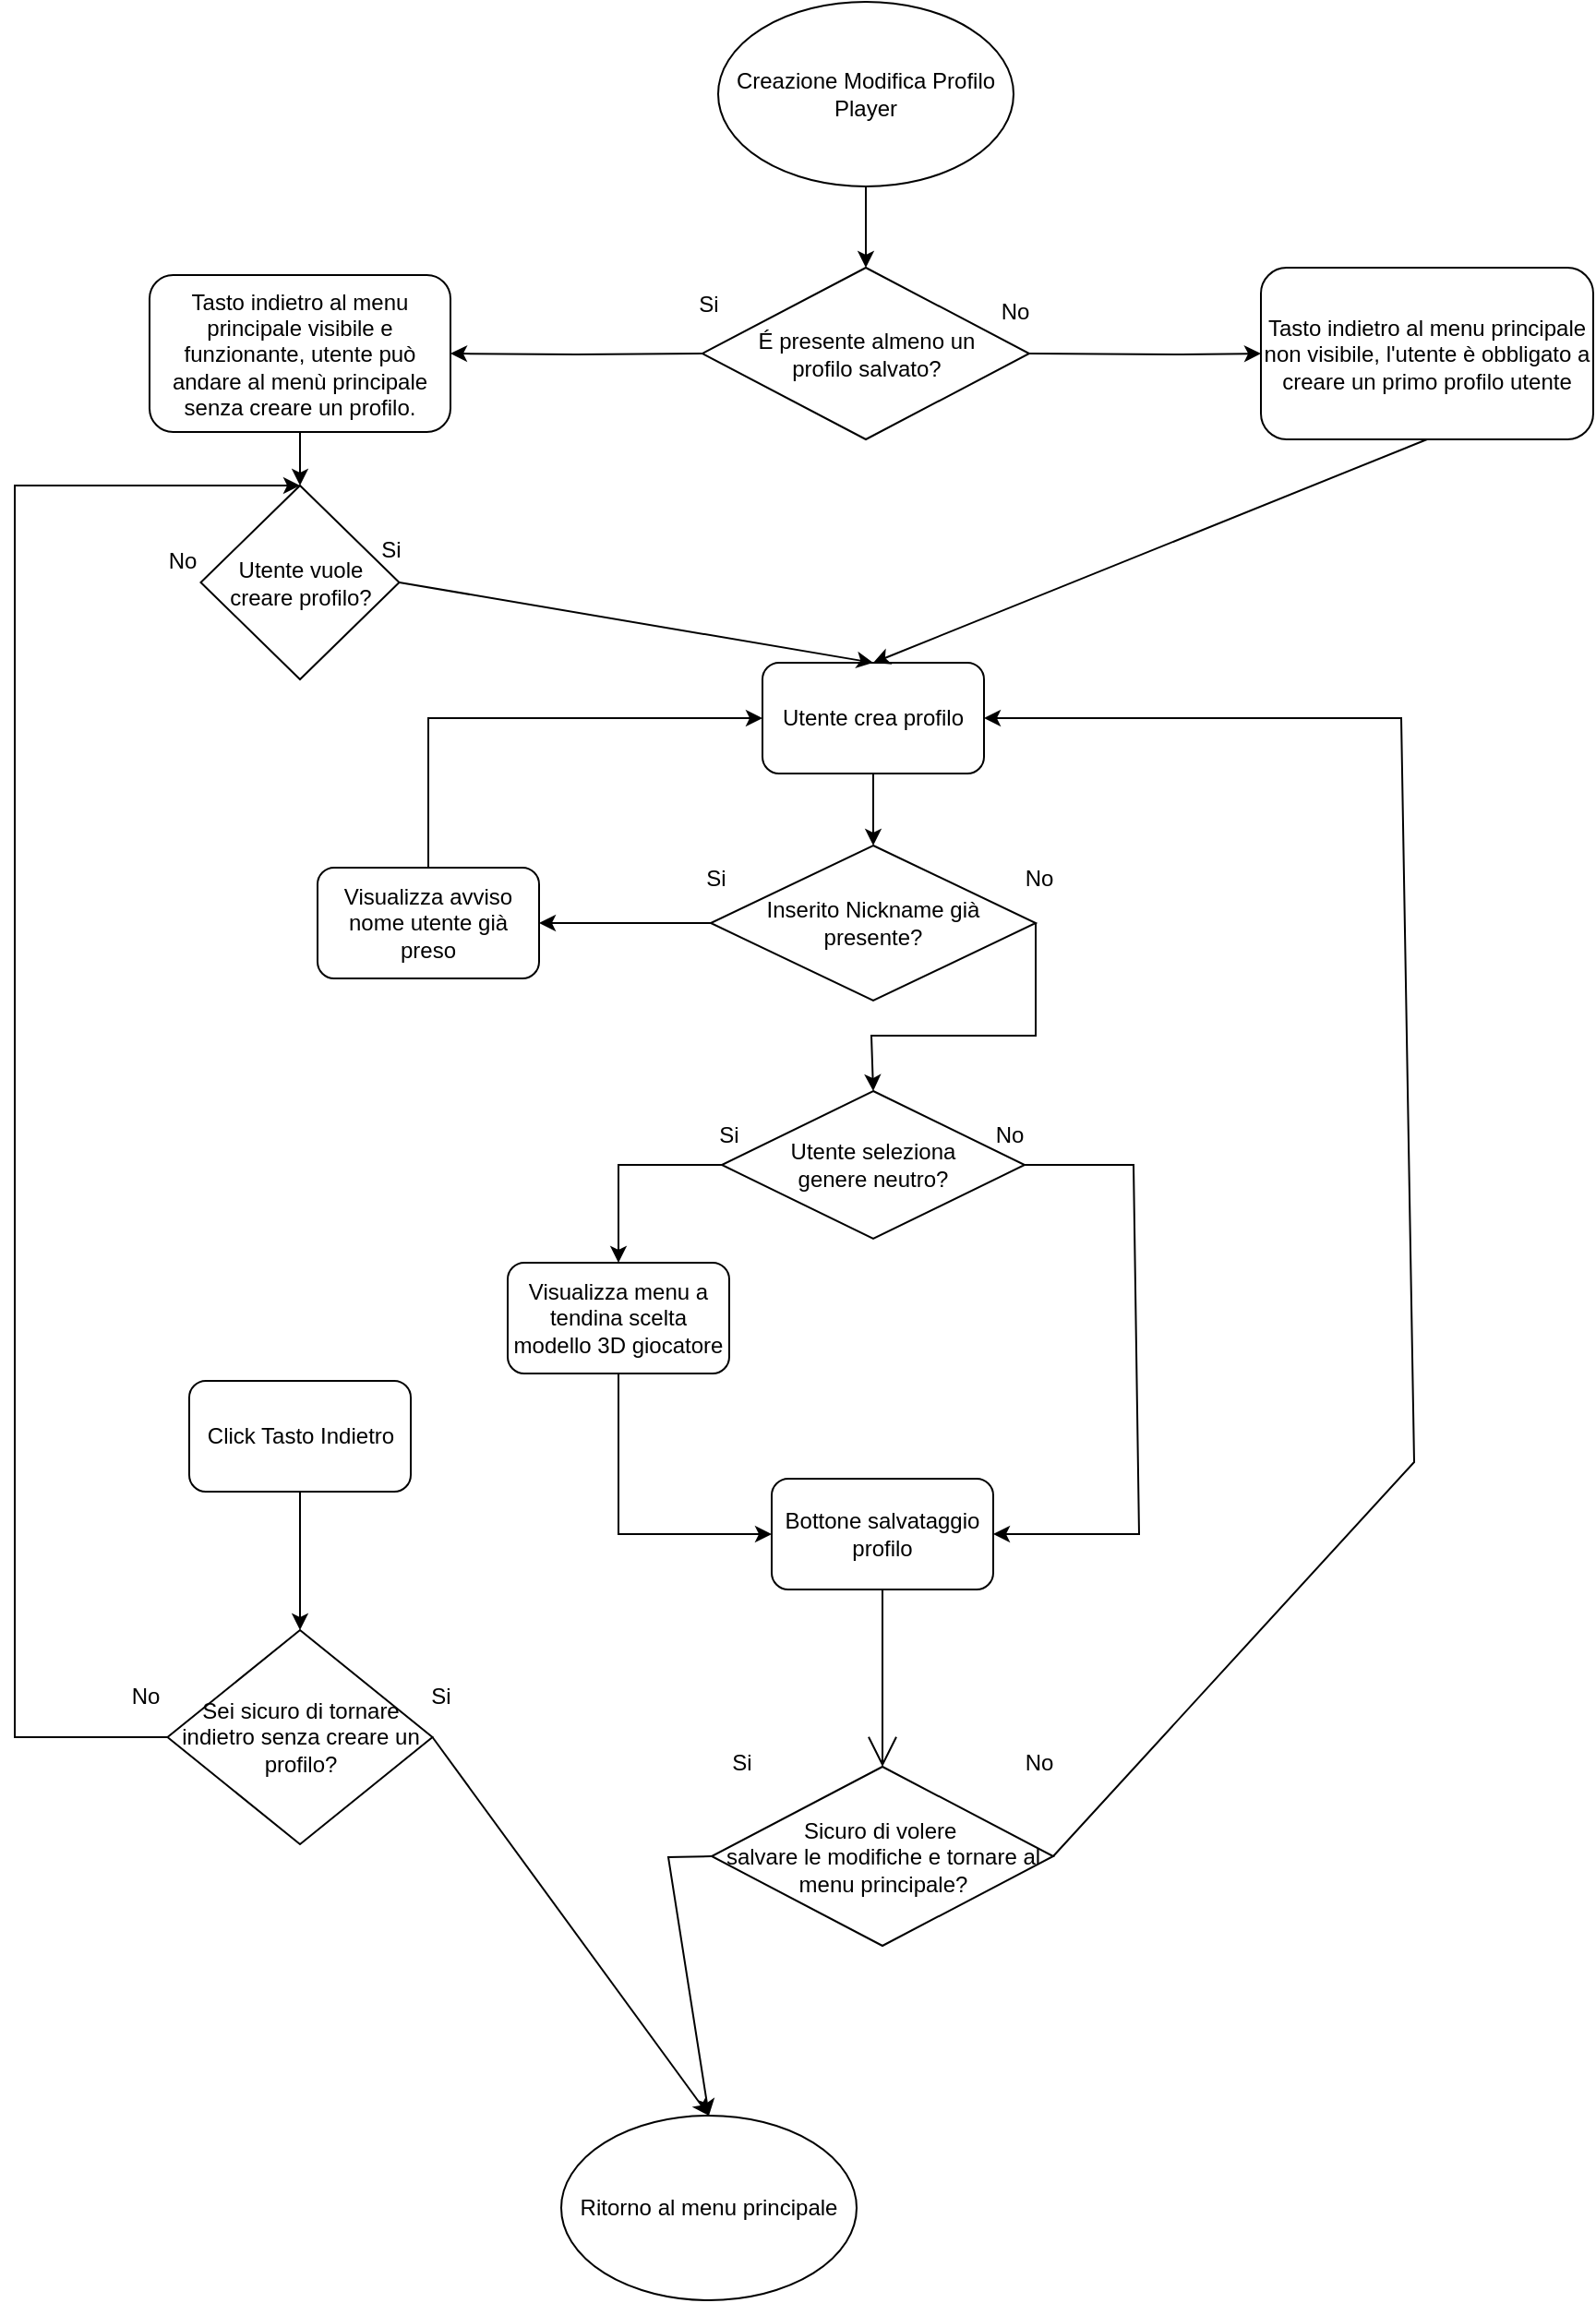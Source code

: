 <mxfile version="18.0.4" type="device"><diagram id="NWWPmYmxUIyY0qUSjtRS" name="Page-1"><mxGraphModel dx="1553" dy="970" grid="0" gridSize="10" guides="1" tooltips="1" connect="1" arrows="1" fold="1" page="0" pageScale="1" pageWidth="827" pageHeight="1169" math="0" shadow="0"><root><mxCell id="0"/><mxCell id="1" parent="0"/><mxCell id="93zQR50MocHav7xVQxxG-3" value="Creazione Modifica Profilo Player" style="ellipse;whiteSpace=wrap;html=1;hachureGap=4;" parent="1" vertex="1"><mxGeometry x="142" y="-12" width="160" height="100" as="geometry"/></mxCell><mxCell id="qMOc94WAQccJYfBzVjtq-20" value="Ritorno al menu principale" style="ellipse;whiteSpace=wrap;html=1;hachureGap=4;fontSize=12;" parent="1" vertex="1"><mxGeometry x="57" y="1133" width="160" height="100" as="geometry"/></mxCell><mxCell id="YV07YY_jK_AzBj4SFD1v-1" value="Utente crea profilo" style="rounded=1;whiteSpace=wrap;html=1;" parent="1" vertex="1"><mxGeometry x="166.0" y="346" width="120" height="60" as="geometry"/></mxCell><mxCell id="YV07YY_jK_AzBj4SFD1v-2" value="Bottone salvataggio profilo" style="rounded=1;whiteSpace=wrap;html=1;" parent="1" vertex="1"><mxGeometry x="171" y="788" width="120" height="60" as="geometry"/></mxCell><mxCell id="YV07YY_jK_AzBj4SFD1v-5" value="Utente seleziona &lt;br&gt;genere neutro?" style="rhombus;whiteSpace=wrap;html=1;" parent="1" vertex="1"><mxGeometry x="144" y="578" width="164" height="80" as="geometry"/></mxCell><mxCell id="YV07YY_jK_AzBj4SFD1v-7" value="Si" style="text;html=1;strokeColor=none;fillColor=none;align=center;verticalAlign=middle;whiteSpace=wrap;rounded=0;" parent="1" vertex="1"><mxGeometry x="118" y="587" width="60" height="30" as="geometry"/></mxCell><mxCell id="YV07YY_jK_AzBj4SFD1v-8" value="No" style="text;html=1;strokeColor=none;fillColor=none;align=center;verticalAlign=middle;whiteSpace=wrap;rounded=0;" parent="1" vertex="1"><mxGeometry x="270" y="587" width="60" height="30" as="geometry"/></mxCell><mxCell id="YV07YY_jK_AzBj4SFD1v-9" value="Visualizza menu a tendina scelta modello 3D giocatore" style="rounded=1;whiteSpace=wrap;html=1;" parent="1" vertex="1"><mxGeometry x="28" y="671" width="120" height="60" as="geometry"/></mxCell><mxCell id="YV07YY_jK_AzBj4SFD1v-10" value="" style="endArrow=classic;html=1;rounded=0;exitX=0;exitY=0.5;exitDx=0;exitDy=0;entryX=0.5;entryY=0;entryDx=0;entryDy=0;" parent="1" source="YV07YY_jK_AzBj4SFD1v-5" target="YV07YY_jK_AzBj4SFD1v-9" edge="1"><mxGeometry width="50" height="50" relative="1" as="geometry"><mxPoint x="141" y="741" as="sourcePoint"/><mxPoint x="191" y="691" as="targetPoint"/><Array as="points"><mxPoint x="88" y="618"/></Array></mxGeometry></mxCell><mxCell id="YV07YY_jK_AzBj4SFD1v-12" value="Sicuro di volere&amp;nbsp;&lt;br&gt;salvare le modifiche e tornare al menu principale?" style="rhombus;whiteSpace=wrap;html=1;" parent="1" vertex="1"><mxGeometry x="138.5" y="944" width="185" height="97" as="geometry"/></mxCell><mxCell id="YV07YY_jK_AzBj4SFD1v-13" value="No" style="text;html=1;strokeColor=none;fillColor=none;align=center;verticalAlign=middle;whiteSpace=wrap;rounded=0;" parent="1" vertex="1"><mxGeometry x="286" y="927" width="60" height="30" as="geometry"/></mxCell><mxCell id="YV07YY_jK_AzBj4SFD1v-14" value="Si" style="text;html=1;strokeColor=none;fillColor=none;align=center;verticalAlign=middle;whiteSpace=wrap;rounded=0;" parent="1" vertex="1"><mxGeometry x="125" y="927" width="60" height="30" as="geometry"/></mxCell><mxCell id="YV07YY_jK_AzBj4SFD1v-15" value="" style="endArrow=classic;html=1;rounded=0;exitX=1;exitY=0.5;exitDx=0;exitDy=0;entryX=1;entryY=0.5;entryDx=0;entryDy=0;" parent="1" source="YV07YY_jK_AzBj4SFD1v-5" target="YV07YY_jK_AzBj4SFD1v-2" edge="1"><mxGeometry width="50" height="50" relative="1" as="geometry"><mxPoint x="213" y="795" as="sourcePoint"/><mxPoint x="263" y="745" as="targetPoint"/><Array as="points"><mxPoint x="367" y="618"/><mxPoint x="370" y="818"/></Array></mxGeometry></mxCell><mxCell id="YV07YY_jK_AzBj4SFD1v-16" value="" style="endArrow=classic;html=1;rounded=0;exitX=0.5;exitY=1;exitDx=0;exitDy=0;entryX=0;entryY=0.5;entryDx=0;entryDy=0;" parent="1" source="YV07YY_jK_AzBj4SFD1v-9" target="YV07YY_jK_AzBj4SFD1v-2" edge="1"><mxGeometry width="50" height="50" relative="1" as="geometry"><mxPoint x="153" y="795" as="sourcePoint"/><mxPoint x="203" y="745" as="targetPoint"/><Array as="points"><mxPoint x="88" y="818"/></Array></mxGeometry></mxCell><mxCell id="YV07YY_jK_AzBj4SFD1v-18" value="" style="endArrow=classic;html=1;rounded=0;exitX=1;exitY=0.5;exitDx=0;exitDy=0;entryX=1;entryY=0.5;entryDx=0;entryDy=0;" parent="1" source="YV07YY_jK_AzBj4SFD1v-12" target="YV07YY_jK_AzBj4SFD1v-1" edge="1"><mxGeometry width="50" height="50" relative="1" as="geometry"><mxPoint x="318.0" y="922" as="sourcePoint"/><mxPoint x="263" y="723" as="targetPoint"/><Array as="points"><mxPoint x="519" y="779"/><mxPoint x="512" y="376"/></Array></mxGeometry></mxCell><mxCell id="l_M8SYtFrGOkP6H0xtvo-1" value="" style="edgeStyle=none;orthogonalLoop=1;jettySize=auto;html=1;rounded=0;endArrow=open;startSize=14;endSize=14;sourcePerimeterSpacing=8;targetPerimeterSpacing=8;curved=1;exitX=0.5;exitY=1;exitDx=0;exitDy=0;entryX=0.5;entryY=0;entryDx=0;entryDy=0;" parent="1" source="YV07YY_jK_AzBj4SFD1v-2" target="YV07YY_jK_AzBj4SFD1v-12" edge="1"><mxGeometry width="120" relative="1" as="geometry"><mxPoint x="344" y="847" as="sourcePoint"/><mxPoint x="232" y="882.0" as="targetPoint"/><Array as="points"/></mxGeometry></mxCell><mxCell id="oxGUHx4RKEq9e71K97Rk-2" value="Inserito Nickname già&lt;br&gt;presente?" style="rhombus;whiteSpace=wrap;html=1;" parent="1" vertex="1"><mxGeometry x="138" y="445" width="176" height="84" as="geometry"/></mxCell><mxCell id="oxGUHx4RKEq9e71K97Rk-4" value="Visualizza avviso nome utente già preso" style="rounded=1;whiteSpace=wrap;html=1;" parent="1" vertex="1"><mxGeometry x="-75" y="457" width="120" height="60" as="geometry"/></mxCell><mxCell id="oxGUHx4RKEq9e71K97Rk-5" value="" style="endArrow=classic;html=1;rounded=0;exitX=0;exitY=0.5;exitDx=0;exitDy=0;entryX=1;entryY=0.5;entryDx=0;entryDy=0;" parent="1" source="oxGUHx4RKEq9e71K97Rk-2" target="oxGUHx4RKEq9e71K97Rk-4" edge="1"><mxGeometry width="50" height="50" relative="1" as="geometry"><mxPoint x="195" y="423" as="sourcePoint"/><mxPoint x="245" y="373" as="targetPoint"/></mxGeometry></mxCell><mxCell id="oxGUHx4RKEq9e71K97Rk-6" value="" style="endArrow=classic;html=1;rounded=0;exitX=0.5;exitY=1;exitDx=0;exitDy=0;entryX=0.5;entryY=0;entryDx=0;entryDy=0;" parent="1" source="YV07YY_jK_AzBj4SFD1v-1" target="oxGUHx4RKEq9e71K97Rk-2" edge="1"><mxGeometry width="50" height="50" relative="1" as="geometry"><mxPoint x="195" y="423" as="sourcePoint"/><mxPoint x="245" y="373" as="targetPoint"/></mxGeometry></mxCell><mxCell id="oxGUHx4RKEq9e71K97Rk-7" value="Si" style="text;html=1;strokeColor=none;fillColor=none;align=center;verticalAlign=middle;whiteSpace=wrap;rounded=0;" parent="1" vertex="1"><mxGeometry x="111" y="448" width="60" height="30" as="geometry"/></mxCell><mxCell id="oxGUHx4RKEq9e71K97Rk-8" value="No" style="text;html=1;strokeColor=none;fillColor=none;align=center;verticalAlign=middle;whiteSpace=wrap;rounded=0;" parent="1" vertex="1"><mxGeometry x="286" y="448" width="60" height="30" as="geometry"/></mxCell><mxCell id="oxGUHx4RKEq9e71K97Rk-9" value="" style="endArrow=classic;html=1;rounded=0;exitX=1;exitY=0.5;exitDx=0;exitDy=0;entryX=0.5;entryY=0;entryDx=0;entryDy=0;" parent="1" source="oxGUHx4RKEq9e71K97Rk-2" target="YV07YY_jK_AzBj4SFD1v-5" edge="1"><mxGeometry width="50" height="50" relative="1" as="geometry"><mxPoint x="195" y="423" as="sourcePoint"/><mxPoint x="245" y="373" as="targetPoint"/><Array as="points"><mxPoint x="314" y="548"/><mxPoint x="225" y="548"/></Array></mxGeometry></mxCell><mxCell id="oxGUHx4RKEq9e71K97Rk-10" value="" style="endArrow=classic;html=1;rounded=0;exitX=0.5;exitY=0;exitDx=0;exitDy=0;entryX=0;entryY=0.5;entryDx=0;entryDy=0;" parent="1" source="oxGUHx4RKEq9e71K97Rk-4" target="YV07YY_jK_AzBj4SFD1v-1" edge="1"><mxGeometry width="50" height="50" relative="1" as="geometry"><mxPoint x="195" y="423" as="sourcePoint"/><mxPoint x="245" y="373" as="targetPoint"/><Array as="points"><mxPoint x="-15" y="376"/></Array></mxGeometry></mxCell><mxCell id="HsRZVlfWLJCnGQygnldp-2" value="É presente almeno un &lt;br&gt;profilo salvato?" style="rhombus;whiteSpace=wrap;html=1;" vertex="1" parent="1"><mxGeometry x="133.5" y="132" width="177" height="93" as="geometry"/></mxCell><mxCell id="HsRZVlfWLJCnGQygnldp-3" value="Si" style="text;html=1;strokeColor=none;fillColor=none;align=center;verticalAlign=middle;whiteSpace=wrap;rounded=0;" vertex="1" parent="1"><mxGeometry x="107" y="137" width="60" height="30" as="geometry"/></mxCell><mxCell id="HsRZVlfWLJCnGQygnldp-4" value="No" style="text;html=1;strokeColor=none;fillColor=none;align=center;verticalAlign=middle;whiteSpace=wrap;rounded=0;" vertex="1" parent="1"><mxGeometry x="273" y="141" width="60" height="30" as="geometry"/></mxCell><mxCell id="HsRZVlfWLJCnGQygnldp-5" value="Tasto indietro al menu principale visibile e funzionante, utente può andare al menù principale senza creare un profilo." style="rounded=1;whiteSpace=wrap;html=1;" vertex="1" parent="1"><mxGeometry x="-166" y="136" width="163" height="85" as="geometry"/></mxCell><mxCell id="HsRZVlfWLJCnGQygnldp-6" value="Tasto indietro al menu principale non visibile, l'utente è obbligato a creare un primo profilo utente" style="rounded=1;whiteSpace=wrap;html=1;" vertex="1" parent="1"><mxGeometry x="436" y="132" width="180" height="93" as="geometry"/></mxCell><mxCell id="HsRZVlfWLJCnGQygnldp-7" value="" style="endArrow=classic;html=1;rounded=0;exitX=0;exitY=0.5;exitDx=0;exitDy=0;entryX=1;entryY=0.5;entryDx=0;entryDy=0;" edge="1" parent="1" source="HsRZVlfWLJCnGQygnldp-2" target="HsRZVlfWLJCnGQygnldp-5"><mxGeometry width="50" height="50" relative="1" as="geometry"><mxPoint x="169" y="348" as="sourcePoint"/><mxPoint x="219" y="298" as="targetPoint"/><Array as="points"><mxPoint x="65" y="179"/></Array></mxGeometry></mxCell><mxCell id="HsRZVlfWLJCnGQygnldp-8" value="" style="endArrow=classic;html=1;rounded=0;exitX=1;exitY=0.5;exitDx=0;exitDy=0;entryX=0;entryY=0.5;entryDx=0;entryDy=0;" edge="1" parent="1" source="HsRZVlfWLJCnGQygnldp-2" target="HsRZVlfWLJCnGQygnldp-6"><mxGeometry width="50" height="50" relative="1" as="geometry"><mxPoint x="169" y="348" as="sourcePoint"/><mxPoint x="219" y="298" as="targetPoint"/><Array as="points"><mxPoint x="393" y="179"/></Array></mxGeometry></mxCell><mxCell id="HsRZVlfWLJCnGQygnldp-10" value="" style="endArrow=classic;html=1;rounded=0;exitX=0.5;exitY=1;exitDx=0;exitDy=0;entryX=0.5;entryY=0;entryDx=0;entryDy=0;" edge="1" parent="1" source="HsRZVlfWLJCnGQygnldp-6" target="YV07YY_jK_AzBj4SFD1v-1"><mxGeometry width="50" height="50" relative="1" as="geometry"><mxPoint x="169" y="348" as="sourcePoint"/><mxPoint x="219" y="298" as="targetPoint"/></mxGeometry></mxCell><mxCell id="HsRZVlfWLJCnGQygnldp-13" value="" style="endArrow=classic;html=1;rounded=0;exitX=0;exitY=0.5;exitDx=0;exitDy=0;entryX=0.5;entryY=0;entryDx=0;entryDy=0;" edge="1" parent="1" source="YV07YY_jK_AzBj4SFD1v-12" target="qMOc94WAQccJYfBzVjtq-20"><mxGeometry width="50" height="50" relative="1" as="geometry"><mxPoint x="169" y="1017" as="sourcePoint"/><mxPoint x="219" y="967" as="targetPoint"/><Array as="points"><mxPoint x="115" y="993"/></Array></mxGeometry></mxCell><mxCell id="HsRZVlfWLJCnGQygnldp-14" value="" style="endArrow=classic;html=1;rounded=0;exitX=0.5;exitY=1;exitDx=0;exitDy=0;entryX=0.5;entryY=0;entryDx=0;entryDy=0;" edge="1" parent="1" source="93zQR50MocHav7xVQxxG-3" target="HsRZVlfWLJCnGQygnldp-2"><mxGeometry width="50" height="50" relative="1" as="geometry"><mxPoint x="169" y="344" as="sourcePoint"/><mxPoint x="219" y="294" as="targetPoint"/></mxGeometry></mxCell><mxCell id="HsRZVlfWLJCnGQygnldp-17" value="" style="endArrow=classic;html=1;rounded=0;exitX=0.5;exitY=1;exitDx=0;exitDy=0;entryX=0.5;entryY=0;entryDx=0;entryDy=0;" edge="1" parent="1" source="HsRZVlfWLJCnGQygnldp-5" target="HsRZVlfWLJCnGQygnldp-22"><mxGeometry width="50" height="50" relative="1" as="geometry"><mxPoint x="236" y="431" as="sourcePoint"/><mxPoint x="286" y="381" as="targetPoint"/></mxGeometry></mxCell><mxCell id="HsRZVlfWLJCnGQygnldp-22" value="Utente vuole &lt;br&gt;creare profilo?" style="rhombus;whiteSpace=wrap;html=1;" vertex="1" parent="1"><mxGeometry x="-138.25" y="250" width="107.5" height="105" as="geometry"/></mxCell><mxCell id="HsRZVlfWLJCnGQygnldp-23" value="Si" style="text;html=1;strokeColor=none;fillColor=none;align=center;verticalAlign=middle;whiteSpace=wrap;rounded=0;" vertex="1" parent="1"><mxGeometry x="-65" y="270" width="60" height="30" as="geometry"/></mxCell><mxCell id="HsRZVlfWLJCnGQygnldp-26" value="" style="endArrow=classic;html=1;rounded=0;exitX=1;exitY=0.5;exitDx=0;exitDy=0;entryX=0.5;entryY=0;entryDx=0;entryDy=0;" edge="1" parent="1" source="HsRZVlfWLJCnGQygnldp-22" target="YV07YY_jK_AzBj4SFD1v-1"><mxGeometry width="50" height="50" relative="1" as="geometry"><mxPoint x="218" y="418" as="sourcePoint"/><mxPoint x="268" y="368" as="targetPoint"/></mxGeometry></mxCell><mxCell id="HsRZVlfWLJCnGQygnldp-27" value="No" style="text;html=1;strokeColor=none;fillColor=none;align=center;verticalAlign=middle;whiteSpace=wrap;rounded=0;" vertex="1" parent="1"><mxGeometry x="-178" y="276" width="60" height="30" as="geometry"/></mxCell><mxCell id="HsRZVlfWLJCnGQygnldp-28" value="Click Tasto Indietro" style="rounded=1;whiteSpace=wrap;html=1;" vertex="1" parent="1"><mxGeometry x="-144.5" y="735" width="120" height="60" as="geometry"/></mxCell><mxCell id="HsRZVlfWLJCnGQygnldp-29" value="Sei sicuro di tornare indietro senza creare un profilo?" style="rhombus;whiteSpace=wrap;html=1;" vertex="1" parent="1"><mxGeometry x="-156.25" y="870" width="143.5" height="116" as="geometry"/></mxCell><mxCell id="HsRZVlfWLJCnGQygnldp-30" value="Si" style="text;html=1;strokeColor=none;fillColor=none;align=center;verticalAlign=middle;whiteSpace=wrap;rounded=0;" vertex="1" parent="1"><mxGeometry x="-38" y="891" width="60" height="30" as="geometry"/></mxCell><mxCell id="HsRZVlfWLJCnGQygnldp-31" value="No" style="text;html=1;strokeColor=none;fillColor=none;align=center;verticalAlign=middle;whiteSpace=wrap;rounded=0;" vertex="1" parent="1"><mxGeometry x="-198.25" y="891" width="60" height="30" as="geometry"/></mxCell><mxCell id="HsRZVlfWLJCnGQygnldp-32" value="" style="endArrow=classic;html=1;rounded=0;exitX=0.5;exitY=1;exitDx=0;exitDy=0;entryX=0.5;entryY=0;entryDx=0;entryDy=0;" edge="1" parent="1" source="HsRZVlfWLJCnGQygnldp-28" target="HsRZVlfWLJCnGQygnldp-29"><mxGeometry width="50" height="50" relative="1" as="geometry"><mxPoint x="218" y="843" as="sourcePoint"/><mxPoint x="268" y="793" as="targetPoint"/></mxGeometry></mxCell><mxCell id="HsRZVlfWLJCnGQygnldp-34" value="" style="endArrow=classic;html=1;rounded=0;exitX=0;exitY=0.5;exitDx=0;exitDy=0;entryX=0.5;entryY=0;entryDx=0;entryDy=0;" edge="1" parent="1" source="HsRZVlfWLJCnGQygnldp-29" target="HsRZVlfWLJCnGQygnldp-22"><mxGeometry width="50" height="50" relative="1" as="geometry"><mxPoint x="218" y="750" as="sourcePoint"/><mxPoint x="-195" y="475" as="targetPoint"/><Array as="points"><mxPoint x="-239" y="928"/><mxPoint x="-239" y="250"/></Array></mxGeometry></mxCell><mxCell id="HsRZVlfWLJCnGQygnldp-35" value="" style="endArrow=classic;html=1;rounded=0;exitX=1;exitY=0.5;exitDx=0;exitDy=0;entryX=0.5;entryY=0;entryDx=0;entryDy=0;" edge="1" parent="1" source="HsRZVlfWLJCnGQygnldp-29" target="qMOc94WAQccJYfBzVjtq-20"><mxGeometry width="50" height="50" relative="1" as="geometry"><mxPoint x="218" y="1052" as="sourcePoint"/><mxPoint x="268" y="1002" as="targetPoint"/></mxGeometry></mxCell></root></mxGraphModel></diagram></mxfile>